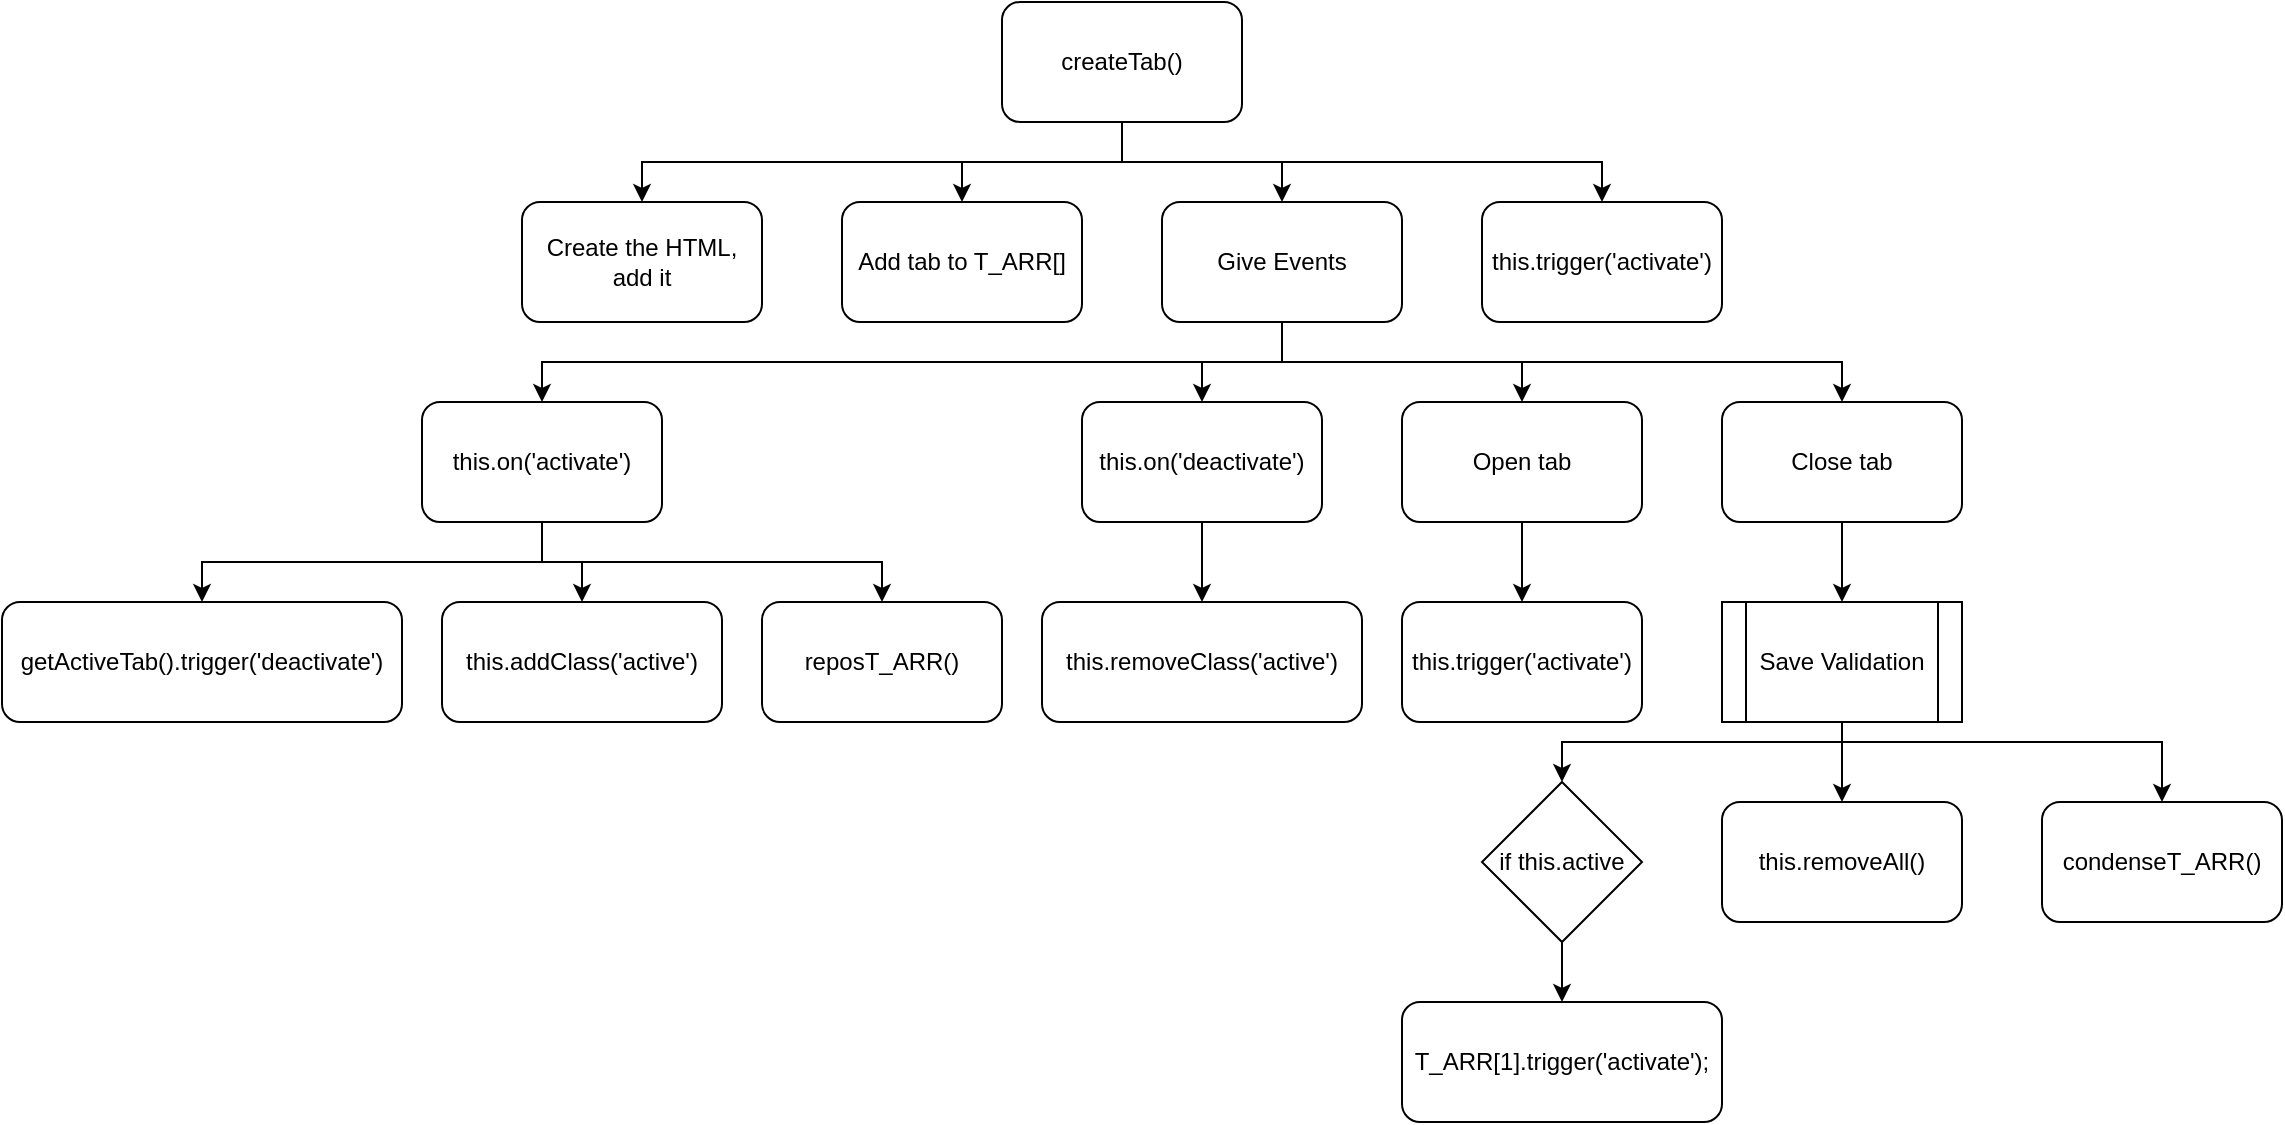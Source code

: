 <mxfile>
    <diagram id="z2BGenXO33wC4VPBydQP" name="Page-1">
        <mxGraphModel dx="2414" dy="981" grid="1" gridSize="10" guides="1" tooltips="1" connect="1" arrows="1" fold="1" page="1" pageScale="1" pageWidth="827" pageHeight="1169" math="0" shadow="0">
            <root>
                <mxCell id="0"/>
                <mxCell id="1" parent="0"/>
                <mxCell id="VCapqAin5kaJPOICGlng-1" style="edgeStyle=orthogonalEdgeStyle;rounded=0;orthogonalLoop=1;jettySize=auto;html=1;entryX=0.5;entryY=0;entryDx=0;entryDy=0;" parent="1" source="VCapqAin5kaJPOICGlng-5" target="VCapqAin5kaJPOICGlng-6" edge="1">
                    <mxGeometry relative="1" as="geometry">
                        <Array as="points">
                            <mxPoint x="-100" y="330"/>
                            <mxPoint x="-340" y="330"/>
                        </Array>
                    </mxGeometry>
                </mxCell>
                <mxCell id="VCapqAin5kaJPOICGlng-2" style="edgeStyle=orthogonalEdgeStyle;rounded=0;orthogonalLoop=1;jettySize=auto;html=1;" parent="1" source="VCapqAin5kaJPOICGlng-5" target="VCapqAin5kaJPOICGlng-7" edge="1">
                    <mxGeometry relative="1" as="geometry"/>
                </mxCell>
                <mxCell id="VCapqAin5kaJPOICGlng-3" style="edgeStyle=orthogonalEdgeStyle;rounded=0;orthogonalLoop=1;jettySize=auto;html=1;" parent="1" source="VCapqAin5kaJPOICGlng-5" target="VCapqAin5kaJPOICGlng-12" edge="1">
                    <mxGeometry relative="1" as="geometry"/>
                </mxCell>
                <mxCell id="VCapqAin5kaJPOICGlng-4" style="edgeStyle=orthogonalEdgeStyle;rounded=0;orthogonalLoop=1;jettySize=auto;html=1;entryX=0.5;entryY=0;entryDx=0;entryDy=0;" parent="1" source="VCapqAin5kaJPOICGlng-5" target="VCapqAin5kaJPOICGlng-13" edge="1">
                    <mxGeometry relative="1" as="geometry">
                        <Array as="points">
                            <mxPoint x="-100" y="330"/>
                            <mxPoint x="140" y="330"/>
                        </Array>
                    </mxGeometry>
                </mxCell>
                <mxCell id="VCapqAin5kaJPOICGlng-5" value="createTab()" style="rounded=1;whiteSpace=wrap;html=1;" parent="1" vertex="1">
                    <mxGeometry x="-160" y="250" width="120" height="60" as="geometry"/>
                </mxCell>
                <mxCell id="VCapqAin5kaJPOICGlng-6" value="Create the HTML, add it" style="rounded=1;whiteSpace=wrap;html=1;" parent="1" vertex="1">
                    <mxGeometry x="-400" y="350" width="120" height="60" as="geometry"/>
                </mxCell>
                <mxCell id="VCapqAin5kaJPOICGlng-7" value="Add tab to T_ARR[]" style="rounded=1;whiteSpace=wrap;html=1;" parent="1" vertex="1">
                    <mxGeometry x="-240" y="350" width="120" height="60" as="geometry"/>
                </mxCell>
                <mxCell id="VCapqAin5kaJPOICGlng-8" style="edgeStyle=orthogonalEdgeStyle;rounded=0;orthogonalLoop=1;jettySize=auto;html=1;" parent="1" source="VCapqAin5kaJPOICGlng-12" target="VCapqAin5kaJPOICGlng-17" edge="1">
                    <mxGeometry relative="1" as="geometry">
                        <Array as="points">
                            <mxPoint x="-20" y="430"/>
                            <mxPoint x="-390" y="430"/>
                        </Array>
                    </mxGeometry>
                </mxCell>
                <mxCell id="VCapqAin5kaJPOICGlng-9" style="edgeStyle=orthogonalEdgeStyle;rounded=0;orthogonalLoop=1;jettySize=auto;html=1;entryX=0.5;entryY=0;entryDx=0;entryDy=0;" parent="1" source="VCapqAin5kaJPOICGlng-12" target="VCapqAin5kaJPOICGlng-19" edge="1">
                    <mxGeometry relative="1" as="geometry"/>
                </mxCell>
                <mxCell id="VCapqAin5kaJPOICGlng-10" style="edgeStyle=orthogonalEdgeStyle;rounded=0;orthogonalLoop=1;jettySize=auto;html=1;" parent="1" source="VCapqAin5kaJPOICGlng-12" target="VCapqAin5kaJPOICGlng-21" edge="1">
                    <mxGeometry relative="1" as="geometry"/>
                </mxCell>
                <mxCell id="VCapqAin5kaJPOICGlng-11" style="edgeStyle=orthogonalEdgeStyle;rounded=0;orthogonalLoop=1;jettySize=auto;html=1;" parent="1" source="VCapqAin5kaJPOICGlng-12" target="VCapqAin5kaJPOICGlng-23" edge="1">
                    <mxGeometry relative="1" as="geometry">
                        <Array as="points">
                            <mxPoint x="-20" y="430"/>
                            <mxPoint x="260" y="430"/>
                        </Array>
                    </mxGeometry>
                </mxCell>
                <mxCell id="VCapqAin5kaJPOICGlng-12" value="Give Events" style="rounded=1;whiteSpace=wrap;html=1;" parent="1" vertex="1">
                    <mxGeometry x="-80" y="350" width="120" height="60" as="geometry"/>
                </mxCell>
                <mxCell id="VCapqAin5kaJPOICGlng-13" value="this.trigger('activate')" style="rounded=1;whiteSpace=wrap;html=1;" parent="1" vertex="1">
                    <mxGeometry x="80" y="350" width="120" height="60" as="geometry"/>
                </mxCell>
                <mxCell id="VCapqAin5kaJPOICGlng-14" style="edgeStyle=orthogonalEdgeStyle;rounded=0;orthogonalLoop=1;jettySize=auto;html=1;entryX=0.5;entryY=0;entryDx=0;entryDy=0;" parent="1" source="VCapqAin5kaJPOICGlng-17" target="VCapqAin5kaJPOICGlng-24" edge="1">
                    <mxGeometry relative="1" as="geometry">
                        <Array as="points">
                            <mxPoint x="-390" y="530"/>
                            <mxPoint x="-560" y="530"/>
                        </Array>
                    </mxGeometry>
                </mxCell>
                <mxCell id="VCapqAin5kaJPOICGlng-15" style="edgeStyle=orthogonalEdgeStyle;rounded=0;orthogonalLoop=1;jettySize=auto;html=1;" parent="1" source="VCapqAin5kaJPOICGlng-17" target="VCapqAin5kaJPOICGlng-25" edge="1">
                    <mxGeometry relative="1" as="geometry"/>
                </mxCell>
                <mxCell id="VCapqAin5kaJPOICGlng-16" style="edgeStyle=orthogonalEdgeStyle;rounded=0;orthogonalLoop=1;jettySize=auto;html=1;" parent="1" source="VCapqAin5kaJPOICGlng-17" target="VCapqAin5kaJPOICGlng-26" edge="1">
                    <mxGeometry relative="1" as="geometry">
                        <Array as="points">
                            <mxPoint x="-390" y="530"/>
                            <mxPoint x="-220" y="530"/>
                        </Array>
                    </mxGeometry>
                </mxCell>
                <mxCell id="VCapqAin5kaJPOICGlng-17" value="this.on('activate')" style="rounded=1;whiteSpace=wrap;html=1;" parent="1" vertex="1">
                    <mxGeometry x="-450" y="450" width="120" height="60" as="geometry"/>
                </mxCell>
                <mxCell id="VCapqAin5kaJPOICGlng-18" style="edgeStyle=orthogonalEdgeStyle;rounded=0;orthogonalLoop=1;jettySize=auto;html=1;entryX=0.5;entryY=0;entryDx=0;entryDy=0;" parent="1" source="VCapqAin5kaJPOICGlng-19" target="VCapqAin5kaJPOICGlng-27" edge="1">
                    <mxGeometry relative="1" as="geometry"/>
                </mxCell>
                <mxCell id="VCapqAin5kaJPOICGlng-19" value="this.on('deactivate')" style="rounded=1;whiteSpace=wrap;html=1;" parent="1" vertex="1">
                    <mxGeometry x="-120" y="450" width="120" height="60" as="geometry"/>
                </mxCell>
                <mxCell id="VCapqAin5kaJPOICGlng-20" style="edgeStyle=orthogonalEdgeStyle;rounded=0;orthogonalLoop=1;jettySize=auto;html=1;entryX=0.5;entryY=0;entryDx=0;entryDy=0;" parent="1" source="VCapqAin5kaJPOICGlng-21" target="VCapqAin5kaJPOICGlng-28" edge="1">
                    <mxGeometry relative="1" as="geometry"/>
                </mxCell>
                <mxCell id="VCapqAin5kaJPOICGlng-21" value="Open tab" style="rounded=1;whiteSpace=wrap;html=1;" parent="1" vertex="1">
                    <mxGeometry x="40" y="450" width="120" height="60" as="geometry"/>
                </mxCell>
                <mxCell id="VCapqAin5kaJPOICGlng-22" style="edgeStyle=orthogonalEdgeStyle;rounded=0;orthogonalLoop=1;jettySize=auto;html=1;entryX=0.5;entryY=0;entryDx=0;entryDy=0;" parent="1" source="VCapqAin5kaJPOICGlng-23" target="VCapqAin5kaJPOICGlng-32" edge="1">
                    <mxGeometry relative="1" as="geometry"/>
                </mxCell>
                <mxCell id="VCapqAin5kaJPOICGlng-23" value="Close tab" style="rounded=1;whiteSpace=wrap;html=1;" parent="1" vertex="1">
                    <mxGeometry x="200" y="450" width="120" height="60" as="geometry"/>
                </mxCell>
                <mxCell id="VCapqAin5kaJPOICGlng-24" value="getActiveTab().trigger('deactivate')" style="rounded=1;whiteSpace=wrap;html=1;" parent="1" vertex="1">
                    <mxGeometry x="-660" y="550" width="200" height="60" as="geometry"/>
                </mxCell>
                <mxCell id="VCapqAin5kaJPOICGlng-25" value="this.addClass('active')" style="rounded=1;whiteSpace=wrap;html=1;" parent="1" vertex="1">
                    <mxGeometry x="-440" y="550" width="140" height="60" as="geometry"/>
                </mxCell>
                <mxCell id="VCapqAin5kaJPOICGlng-26" value="reposT_ARR()" style="rounded=1;whiteSpace=wrap;html=1;" parent="1" vertex="1">
                    <mxGeometry x="-280" y="550" width="120" height="60" as="geometry"/>
                </mxCell>
                <mxCell id="VCapqAin5kaJPOICGlng-27" value="this.removeClass('active')" style="rounded=1;whiteSpace=wrap;html=1;" parent="1" vertex="1">
                    <mxGeometry x="-140" y="550" width="160" height="60" as="geometry"/>
                </mxCell>
                <mxCell id="VCapqAin5kaJPOICGlng-28" value="this.trigger('activate')" style="rounded=1;whiteSpace=wrap;html=1;" parent="1" vertex="1">
                    <mxGeometry x="40" y="550" width="120" height="60" as="geometry"/>
                </mxCell>
                <mxCell id="VCapqAin5kaJPOICGlng-29" style="edgeStyle=orthogonalEdgeStyle;rounded=0;orthogonalLoop=1;jettySize=auto;html=1;entryX=0.5;entryY=0;entryDx=0;entryDy=0;" parent="1" source="VCapqAin5kaJPOICGlng-32" target="VCapqAin5kaJPOICGlng-34" edge="1">
                    <mxGeometry relative="1" as="geometry">
                        <Array as="points">
                            <mxPoint x="260" y="620"/>
                            <mxPoint x="120" y="620"/>
                        </Array>
                    </mxGeometry>
                </mxCell>
                <mxCell id="VCapqAin5kaJPOICGlng-30" style="edgeStyle=orthogonalEdgeStyle;rounded=0;orthogonalLoop=1;jettySize=auto;html=1;entryX=0.5;entryY=0;entryDx=0;entryDy=0;" parent="1" source="VCapqAin5kaJPOICGlng-32" target="VCapqAin5kaJPOICGlng-36" edge="1">
                    <mxGeometry relative="1" as="geometry"/>
                </mxCell>
                <mxCell id="VCapqAin5kaJPOICGlng-31" style="edgeStyle=orthogonalEdgeStyle;rounded=0;orthogonalLoop=1;jettySize=auto;html=1;entryX=0.5;entryY=0;entryDx=0;entryDy=0;" parent="1" source="VCapqAin5kaJPOICGlng-32" target="VCapqAin5kaJPOICGlng-37" edge="1">
                    <mxGeometry relative="1" as="geometry">
                        <Array as="points">
                            <mxPoint x="260" y="620"/>
                            <mxPoint x="420" y="620"/>
                        </Array>
                    </mxGeometry>
                </mxCell>
                <mxCell id="VCapqAin5kaJPOICGlng-32" value="Save Validation" style="shape=process;whiteSpace=wrap;html=1;backgroundOutline=1;" parent="1" vertex="1">
                    <mxGeometry x="200" y="550" width="120" height="60" as="geometry"/>
                </mxCell>
                <mxCell id="VCapqAin5kaJPOICGlng-33" style="edgeStyle=orthogonalEdgeStyle;rounded=0;orthogonalLoop=1;jettySize=auto;html=1;" parent="1" source="VCapqAin5kaJPOICGlng-34" target="VCapqAin5kaJPOICGlng-35" edge="1">
                    <mxGeometry relative="1" as="geometry"/>
                </mxCell>
                <mxCell id="VCapqAin5kaJPOICGlng-34" value="if this.active" style="rhombus;whiteSpace=wrap;html=1;" parent="1" vertex="1">
                    <mxGeometry x="80" y="640" width="80" height="80" as="geometry"/>
                </mxCell>
                <mxCell id="VCapqAin5kaJPOICGlng-35" value="T_ARR[1].trigger('activate');" style="rounded=1;whiteSpace=wrap;html=1;" parent="1" vertex="1">
                    <mxGeometry x="40" y="750" width="160" height="60" as="geometry"/>
                </mxCell>
                <mxCell id="VCapqAin5kaJPOICGlng-36" value="this.removeAll()" style="rounded=1;whiteSpace=wrap;html=1;" parent="1" vertex="1">
                    <mxGeometry x="200" y="650" width="120" height="60" as="geometry"/>
                </mxCell>
                <mxCell id="VCapqAin5kaJPOICGlng-37" value="condenseT_ARR()" style="rounded=1;whiteSpace=wrap;html=1;" parent="1" vertex="1">
                    <mxGeometry x="360" y="650" width="120" height="60" as="geometry"/>
                </mxCell>
            </root>
        </mxGraphModel>
    </diagram>
</mxfile>